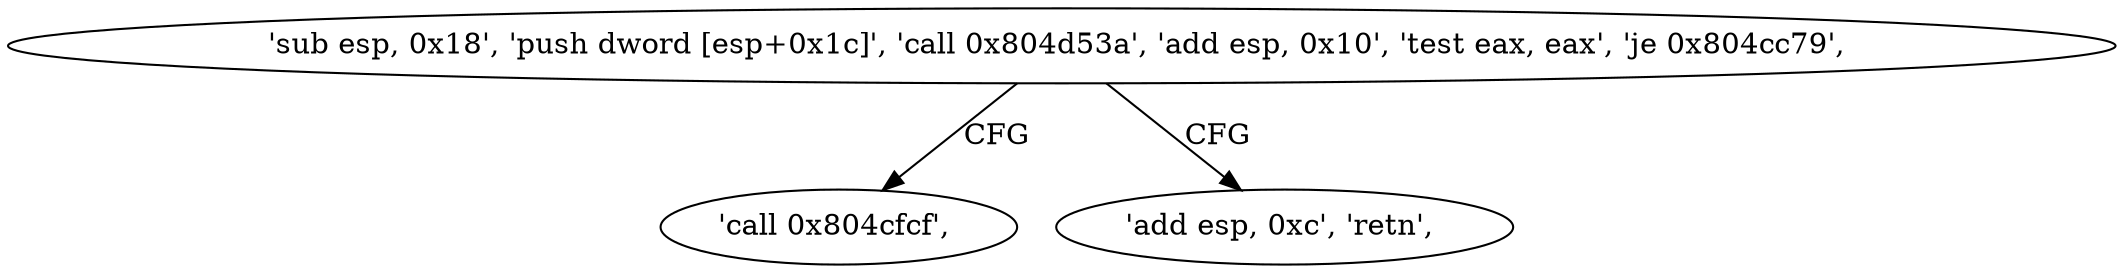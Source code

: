 digraph "func" {
"134532194" [label = "'sub esp, 0x18', 'push dword [esp+0x1c]', 'call 0x804d53a', 'add esp, 0x10', 'test eax, eax', 'je 0x804cc79', " ]
"134532217" [label = "'call 0x804cfcf', " ]
"134532213" [label = "'add esp, 0xc', 'retn', " ]
"134532194" -> "134532217" [ label = "CFG" ]
"134532194" -> "134532213" [ label = "CFG" ]
}
